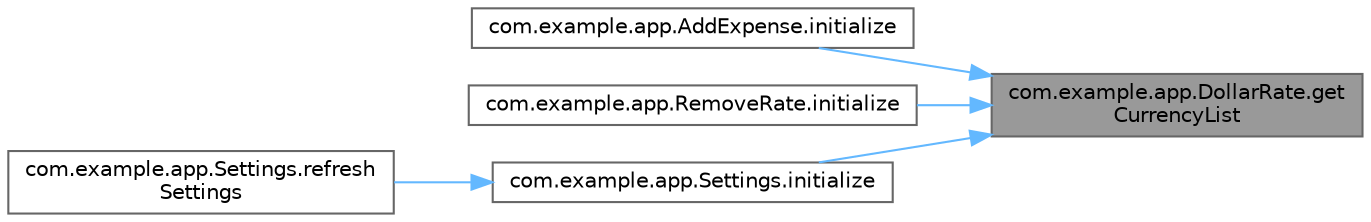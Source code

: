 digraph "com.example.app.DollarRate.getCurrencyList"
{
 // LATEX_PDF_SIZE
  bgcolor="transparent";
  edge [fontname=Helvetica,fontsize=10,labelfontname=Helvetica,labelfontsize=10];
  node [fontname=Helvetica,fontsize=10,shape=box,height=0.2,width=0.4];
  rankdir="RL";
  Node1 [id="Node000001",label="com.example.app.DollarRate.get\lCurrencyList",height=0.2,width=0.4,color="gray40", fillcolor="grey60", style="filled", fontcolor="black",tooltip=" "];
  Node1 -> Node2 [id="edge9_Node000001_Node000002",dir="back",color="steelblue1",style="solid",tooltip=" "];
  Node2 [id="Node000002",label="com.example.app.AddExpense.initialize",height=0.2,width=0.4,color="grey40", fillcolor="white", style="filled",URL="$classcom_1_1example_1_1app_1_1_add_expense.html#ad546ebc9e8164dce0bd7ae6998d4ae8e",tooltip=" "];
  Node1 -> Node3 [id="edge10_Node000001_Node000003",dir="back",color="steelblue1",style="solid",tooltip=" "];
  Node3 [id="Node000003",label="com.example.app.RemoveRate.initialize",height=0.2,width=0.4,color="grey40", fillcolor="white", style="filled",URL="$classcom_1_1example_1_1app_1_1_remove_rate.html#afe18cba78bf093caae9a14446ca62863",tooltip=" "];
  Node1 -> Node4 [id="edge11_Node000001_Node000004",dir="back",color="steelblue1",style="solid",tooltip=" "];
  Node4 [id="Node000004",label="com.example.app.Settings.initialize",height=0.2,width=0.4,color="grey40", fillcolor="white", style="filled",URL="$classcom_1_1example_1_1app_1_1_settings.html#aafaaa67a0c06b801cb1d47a2d41c5626",tooltip=" "];
  Node4 -> Node5 [id="edge12_Node000004_Node000005",dir="back",color="steelblue1",style="solid",tooltip=" "];
  Node5 [id="Node000005",label="com.example.app.Settings.refresh\lSettings",height=0.2,width=0.4,color="grey40", fillcolor="white", style="filled",URL="$classcom_1_1example_1_1app_1_1_settings.html#ad736860b02293aff2eb183fe5aac3ce7",tooltip=" "];
}
